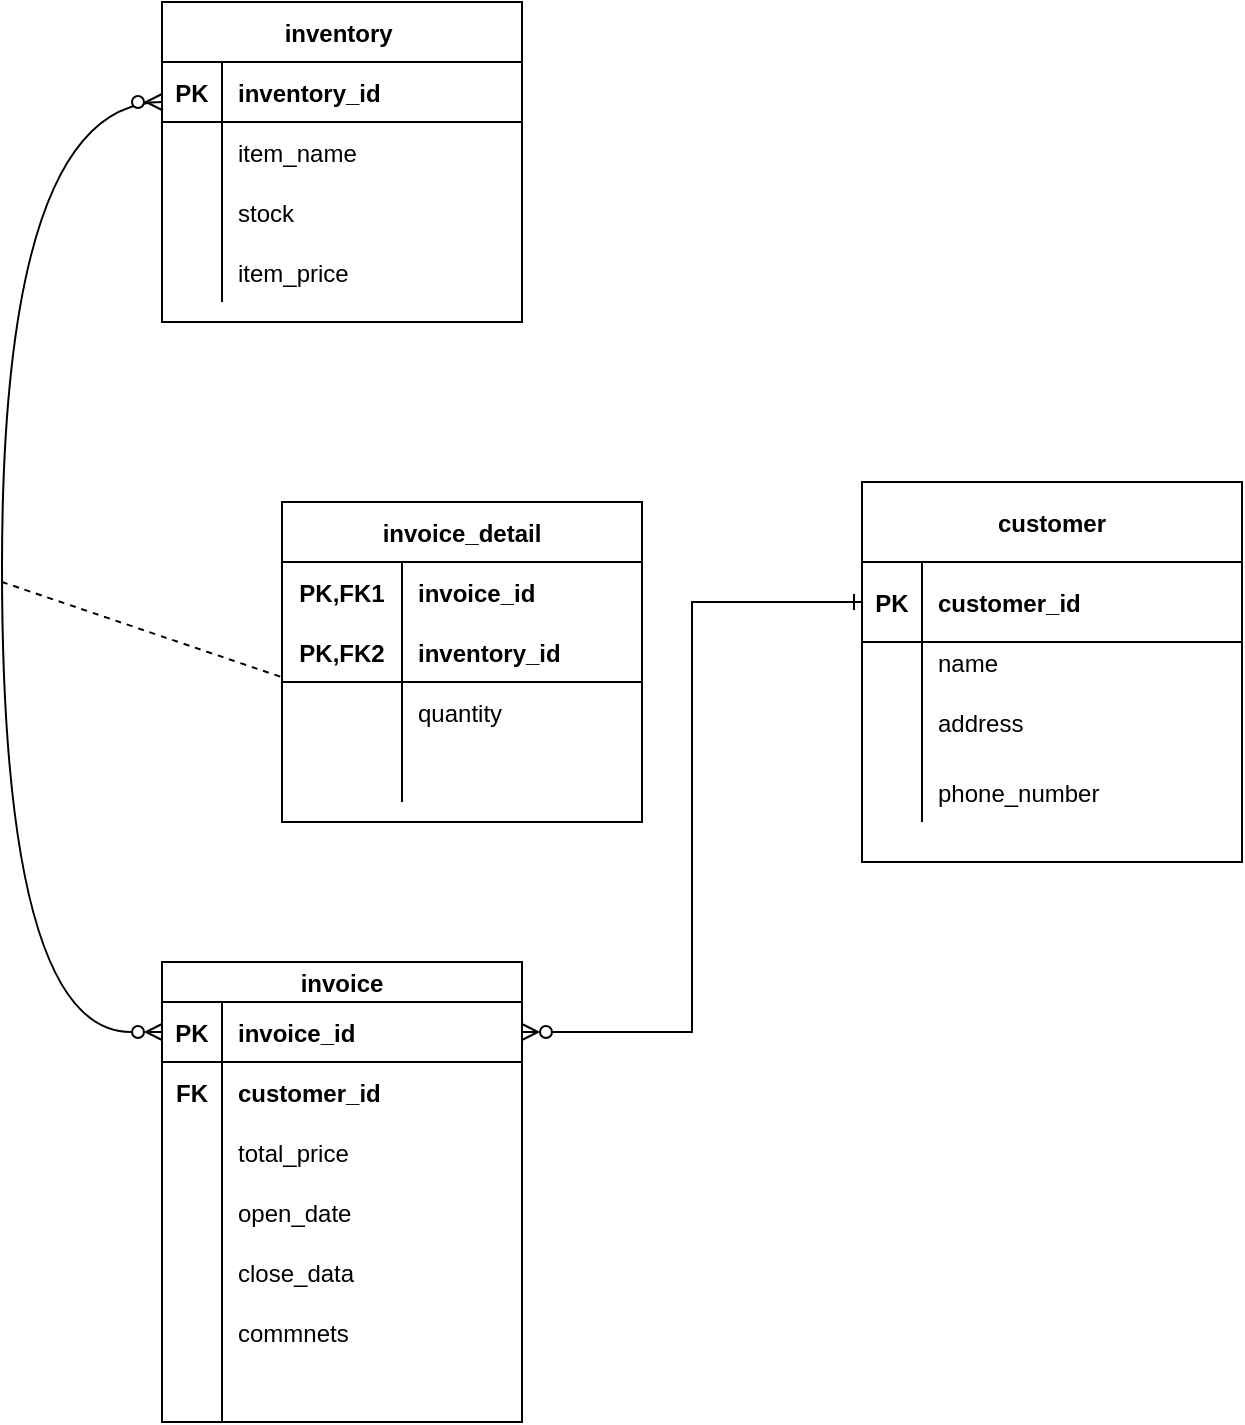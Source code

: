 <mxfile version="20.2.3" type="device"><diagram id="lZAPZN20fjfVMcUU0Zgf" name="Page-1"><mxGraphModel dx="1422" dy="865" grid="1" gridSize="10" guides="1" tooltips="1" connect="1" arrows="1" fold="1" page="1" pageScale="1" pageWidth="850" pageHeight="1100" math="0" shadow="0"><root><mxCell id="0"/><mxCell id="1" parent="0"/><mxCell id="AnkI_iQmqRmagchA7S-w-14" value="customer" style="shape=table;startSize=40;container=1;collapsible=1;childLayout=tableLayout;fixedRows=1;rowLines=0;fontStyle=1;align=center;resizeLast=1;" parent="1" vertex="1"><mxGeometry x="440" y="280" width="190" height="190" as="geometry"/></mxCell><mxCell id="AnkI_iQmqRmagchA7S-w-15" value="" style="shape=tableRow;horizontal=0;startSize=0;swimlaneHead=0;swimlaneBody=0;fillColor=none;collapsible=0;dropTarget=0;points=[[0,0.5],[1,0.5]];portConstraint=eastwest;top=0;left=0;right=0;bottom=1;" parent="AnkI_iQmqRmagchA7S-w-14" vertex="1"><mxGeometry y="40" width="190" height="40" as="geometry"/></mxCell><mxCell id="AnkI_iQmqRmagchA7S-w-16" value="PK" style="shape=partialRectangle;connectable=0;fillColor=none;top=0;left=0;bottom=0;right=0;fontStyle=1;overflow=hidden;" parent="AnkI_iQmqRmagchA7S-w-15" vertex="1"><mxGeometry width="30" height="40" as="geometry"><mxRectangle width="30" height="40" as="alternateBounds"/></mxGeometry></mxCell><mxCell id="AnkI_iQmqRmagchA7S-w-17" value="customer_id" style="shape=partialRectangle;connectable=0;fillColor=none;top=0;left=0;bottom=0;right=0;align=left;spacingLeft=6;fontStyle=1;overflow=hidden;" parent="AnkI_iQmqRmagchA7S-w-15" vertex="1"><mxGeometry x="30" width="160" height="40" as="geometry"><mxRectangle width="160" height="40" as="alternateBounds"/></mxGeometry></mxCell><mxCell id="AnkI_iQmqRmagchA7S-w-18" value="" style="shape=tableRow;horizontal=0;startSize=0;swimlaneHead=0;swimlaneBody=0;fillColor=none;collapsible=0;dropTarget=0;points=[[0,0.5],[1,0.5]];portConstraint=eastwest;top=0;left=0;right=0;bottom=0;" parent="AnkI_iQmqRmagchA7S-w-14" vertex="1"><mxGeometry y="80" width="190" height="20" as="geometry"/></mxCell><mxCell id="AnkI_iQmqRmagchA7S-w-19" value="" style="shape=partialRectangle;connectable=0;fillColor=none;top=0;left=0;bottom=0;right=0;editable=1;overflow=hidden;" parent="AnkI_iQmqRmagchA7S-w-18" vertex="1"><mxGeometry width="30" height="20" as="geometry"><mxRectangle width="30" height="20" as="alternateBounds"/></mxGeometry></mxCell><mxCell id="AnkI_iQmqRmagchA7S-w-20" value="name    " style="shape=partialRectangle;connectable=0;fillColor=none;top=0;left=0;bottom=0;right=0;align=left;spacingLeft=6;overflow=hidden;" parent="AnkI_iQmqRmagchA7S-w-18" vertex="1"><mxGeometry x="30" width="160" height="20" as="geometry"><mxRectangle width="160" height="20" as="alternateBounds"/></mxGeometry></mxCell><mxCell id="AnkI_iQmqRmagchA7S-w-21" value="" style="shape=tableRow;horizontal=0;startSize=0;swimlaneHead=0;swimlaneBody=0;fillColor=none;collapsible=0;dropTarget=0;points=[[0,0.5],[1,0.5]];portConstraint=eastwest;top=0;left=0;right=0;bottom=0;" parent="AnkI_iQmqRmagchA7S-w-14" vertex="1"><mxGeometry y="100" width="190" height="40" as="geometry"/></mxCell><mxCell id="AnkI_iQmqRmagchA7S-w-22" value="" style="shape=partialRectangle;connectable=0;fillColor=none;top=0;left=0;bottom=0;right=0;editable=1;overflow=hidden;" parent="AnkI_iQmqRmagchA7S-w-21" vertex="1"><mxGeometry width="30" height="40" as="geometry"><mxRectangle width="30" height="40" as="alternateBounds"/></mxGeometry></mxCell><mxCell id="AnkI_iQmqRmagchA7S-w-23" value="address" style="shape=partialRectangle;connectable=0;fillColor=none;top=0;left=0;bottom=0;right=0;align=left;spacingLeft=6;overflow=hidden;" parent="AnkI_iQmqRmagchA7S-w-21" vertex="1"><mxGeometry x="30" width="160" height="40" as="geometry"><mxRectangle width="160" height="40" as="alternateBounds"/></mxGeometry></mxCell><mxCell id="AnkI_iQmqRmagchA7S-w-24" value="" style="shape=tableRow;horizontal=0;startSize=0;swimlaneHead=0;swimlaneBody=0;fillColor=none;collapsible=0;dropTarget=0;points=[[0,0.5],[1,0.5]];portConstraint=eastwest;top=0;left=0;right=0;bottom=0;" parent="AnkI_iQmqRmagchA7S-w-14" vertex="1"><mxGeometry y="140" width="190" height="30" as="geometry"/></mxCell><mxCell id="AnkI_iQmqRmagchA7S-w-25" value="" style="shape=partialRectangle;connectable=0;fillColor=none;top=0;left=0;bottom=0;right=0;editable=1;overflow=hidden;" parent="AnkI_iQmqRmagchA7S-w-24" vertex="1"><mxGeometry width="30" height="30" as="geometry"><mxRectangle width="30" height="30" as="alternateBounds"/></mxGeometry></mxCell><mxCell id="AnkI_iQmqRmagchA7S-w-26" value="phone_number" style="shape=partialRectangle;connectable=0;fillColor=none;top=0;left=0;bottom=0;right=0;align=left;spacingLeft=6;overflow=hidden;" parent="AnkI_iQmqRmagchA7S-w-24" vertex="1"><mxGeometry x="30" width="160" height="30" as="geometry"><mxRectangle width="160" height="30" as="alternateBounds"/></mxGeometry></mxCell><mxCell id="AnkI_iQmqRmagchA7S-w-27" value="invoice" style="shape=table;startSize=20;container=1;collapsible=1;childLayout=tableLayout;fixedRows=1;rowLines=0;fontStyle=1;align=center;resizeLast=1;" parent="1" vertex="1"><mxGeometry x="90" y="520" width="180" height="230" as="geometry"/></mxCell><mxCell id="AnkI_iQmqRmagchA7S-w-28" value="" style="shape=tableRow;horizontal=0;startSize=0;swimlaneHead=0;swimlaneBody=0;fillColor=none;collapsible=0;dropTarget=0;points=[[0,0.5],[1,0.5]];portConstraint=eastwest;top=0;left=0;right=0;bottom=1;" parent="AnkI_iQmqRmagchA7S-w-27" vertex="1"><mxGeometry y="20" width="180" height="30" as="geometry"/></mxCell><mxCell id="AnkI_iQmqRmagchA7S-w-29" value="PK" style="shape=partialRectangle;connectable=0;fillColor=none;top=0;left=0;bottom=0;right=0;fontStyle=1;overflow=hidden;" parent="AnkI_iQmqRmagchA7S-w-28" vertex="1"><mxGeometry width="30" height="30" as="geometry"><mxRectangle width="30" height="30" as="alternateBounds"/></mxGeometry></mxCell><mxCell id="AnkI_iQmqRmagchA7S-w-30" value="invoice_id" style="shape=partialRectangle;connectable=0;fillColor=none;top=0;left=0;bottom=0;right=0;align=left;spacingLeft=6;fontStyle=1;overflow=hidden;" parent="AnkI_iQmqRmagchA7S-w-28" vertex="1"><mxGeometry x="30" width="150" height="30" as="geometry"><mxRectangle width="150" height="30" as="alternateBounds"/></mxGeometry></mxCell><mxCell id="AnkI_iQmqRmagchA7S-w-31" value="" style="shape=tableRow;horizontal=0;startSize=0;swimlaneHead=0;swimlaneBody=0;fillColor=none;collapsible=0;dropTarget=0;points=[[0,0.5],[1,0.5]];portConstraint=eastwest;top=0;left=0;right=0;bottom=0;" parent="AnkI_iQmqRmagchA7S-w-27" vertex="1"><mxGeometry y="50" width="180" height="30" as="geometry"/></mxCell><mxCell id="AnkI_iQmqRmagchA7S-w-32" value="FK" style="shape=partialRectangle;connectable=0;fillColor=none;top=0;left=0;bottom=0;right=0;editable=1;overflow=hidden;fontStyle=1" parent="AnkI_iQmqRmagchA7S-w-31" vertex="1"><mxGeometry width="30" height="30" as="geometry"><mxRectangle width="30" height="30" as="alternateBounds"/></mxGeometry></mxCell><mxCell id="AnkI_iQmqRmagchA7S-w-33" value="customer_id" style="shape=partialRectangle;connectable=0;fillColor=none;top=0;left=0;bottom=0;right=0;align=left;spacingLeft=6;overflow=hidden;fontStyle=1" parent="AnkI_iQmqRmagchA7S-w-31" vertex="1"><mxGeometry x="30" width="150" height="30" as="geometry"><mxRectangle width="150" height="30" as="alternateBounds"/></mxGeometry></mxCell><mxCell id="AnkI_iQmqRmagchA7S-w-34" value="" style="shape=tableRow;horizontal=0;startSize=0;swimlaneHead=0;swimlaneBody=0;fillColor=none;collapsible=0;dropTarget=0;points=[[0,0.5],[1,0.5]];portConstraint=eastwest;top=0;left=0;right=0;bottom=0;" parent="AnkI_iQmqRmagchA7S-w-27" vertex="1"><mxGeometry y="80" width="180" height="30" as="geometry"/></mxCell><mxCell id="AnkI_iQmqRmagchA7S-w-35" value="" style="shape=partialRectangle;connectable=0;fillColor=none;top=0;left=0;bottom=0;right=0;editable=1;overflow=hidden;" parent="AnkI_iQmqRmagchA7S-w-34" vertex="1"><mxGeometry width="30" height="30" as="geometry"><mxRectangle width="30" height="30" as="alternateBounds"/></mxGeometry></mxCell><mxCell id="AnkI_iQmqRmagchA7S-w-36" value="total_price" style="shape=partialRectangle;connectable=0;fillColor=none;top=0;left=0;bottom=0;right=0;align=left;spacingLeft=6;overflow=hidden;" parent="AnkI_iQmqRmagchA7S-w-34" vertex="1"><mxGeometry x="30" width="150" height="30" as="geometry"><mxRectangle width="150" height="30" as="alternateBounds"/></mxGeometry></mxCell><mxCell id="AnkI_iQmqRmagchA7S-w-37" value="" style="shape=tableRow;horizontal=0;startSize=0;swimlaneHead=0;swimlaneBody=0;fillColor=none;collapsible=0;dropTarget=0;points=[[0,0.5],[1,0.5]];portConstraint=eastwest;top=0;left=0;right=0;bottom=0;" parent="AnkI_iQmqRmagchA7S-w-27" vertex="1"><mxGeometry y="110" width="180" height="30" as="geometry"/></mxCell><mxCell id="AnkI_iQmqRmagchA7S-w-38" value="" style="shape=partialRectangle;connectable=0;fillColor=none;top=0;left=0;bottom=0;right=0;editable=1;overflow=hidden;" parent="AnkI_iQmqRmagchA7S-w-37" vertex="1"><mxGeometry width="30" height="30" as="geometry"><mxRectangle width="30" height="30" as="alternateBounds"/></mxGeometry></mxCell><mxCell id="AnkI_iQmqRmagchA7S-w-39" value="open_date" style="shape=partialRectangle;connectable=0;fillColor=none;top=0;left=0;bottom=0;right=0;align=left;spacingLeft=6;overflow=hidden;" parent="AnkI_iQmqRmagchA7S-w-37" vertex="1"><mxGeometry x="30" width="150" height="30" as="geometry"><mxRectangle width="150" height="30" as="alternateBounds"/></mxGeometry></mxCell><mxCell id="AnkI_iQmqRmagchA7S-w-73" style="shape=tableRow;horizontal=0;startSize=0;swimlaneHead=0;swimlaneBody=0;fillColor=none;collapsible=0;dropTarget=0;points=[[0,0.5],[1,0.5]];portConstraint=eastwest;top=0;left=0;right=0;bottom=0;" parent="AnkI_iQmqRmagchA7S-w-27" vertex="1"><mxGeometry y="140" width="180" height="30" as="geometry"/></mxCell><mxCell id="AnkI_iQmqRmagchA7S-w-74" style="shape=partialRectangle;connectable=0;fillColor=none;top=0;left=0;bottom=0;right=0;editable=1;overflow=hidden;" parent="AnkI_iQmqRmagchA7S-w-73" vertex="1"><mxGeometry width="30" height="30" as="geometry"><mxRectangle width="30" height="30" as="alternateBounds"/></mxGeometry></mxCell><mxCell id="AnkI_iQmqRmagchA7S-w-75" value="close_data" style="shape=partialRectangle;connectable=0;fillColor=none;top=0;left=0;bottom=0;right=0;align=left;spacingLeft=6;overflow=hidden;" parent="AnkI_iQmqRmagchA7S-w-73" vertex="1"><mxGeometry x="30" width="150" height="30" as="geometry"><mxRectangle width="150" height="30" as="alternateBounds"/></mxGeometry></mxCell><mxCell id="AnkI_iQmqRmagchA7S-w-76" style="shape=tableRow;horizontal=0;startSize=0;swimlaneHead=0;swimlaneBody=0;fillColor=none;collapsible=0;dropTarget=0;points=[[0,0.5],[1,0.5]];portConstraint=eastwest;top=0;left=0;right=0;bottom=0;" parent="AnkI_iQmqRmagchA7S-w-27" vertex="1"><mxGeometry y="170" width="180" height="30" as="geometry"/></mxCell><mxCell id="AnkI_iQmqRmagchA7S-w-77" style="shape=partialRectangle;connectable=0;fillColor=none;top=0;left=0;bottom=0;right=0;editable=1;overflow=hidden;" parent="AnkI_iQmqRmagchA7S-w-76" vertex="1"><mxGeometry width="30" height="30" as="geometry"><mxRectangle width="30" height="30" as="alternateBounds"/></mxGeometry></mxCell><mxCell id="AnkI_iQmqRmagchA7S-w-78" value="commnets" style="shape=partialRectangle;connectable=0;fillColor=none;top=0;left=0;bottom=0;right=0;align=left;spacingLeft=6;overflow=hidden;" parent="AnkI_iQmqRmagchA7S-w-76" vertex="1"><mxGeometry x="30" width="150" height="30" as="geometry"><mxRectangle width="150" height="30" as="alternateBounds"/></mxGeometry></mxCell><mxCell id="gj1kFE711AHCYhEcRcQC-1" style="shape=tableRow;horizontal=0;startSize=0;swimlaneHead=0;swimlaneBody=0;fillColor=none;collapsible=0;dropTarget=0;points=[[0,0.5],[1,0.5]];portConstraint=eastwest;top=0;left=0;right=0;bottom=0;" parent="AnkI_iQmqRmagchA7S-w-27" vertex="1"><mxGeometry y="200" width="180" height="30" as="geometry"/></mxCell><mxCell id="gj1kFE711AHCYhEcRcQC-2" style="shape=partialRectangle;connectable=0;fillColor=none;top=0;left=0;bottom=0;right=0;editable=1;overflow=hidden;" parent="gj1kFE711AHCYhEcRcQC-1" vertex="1"><mxGeometry width="30" height="30" as="geometry"><mxRectangle width="30" height="30" as="alternateBounds"/></mxGeometry></mxCell><mxCell id="gj1kFE711AHCYhEcRcQC-3" style="shape=partialRectangle;connectable=0;fillColor=none;top=0;left=0;bottom=0;right=0;align=left;spacingLeft=6;overflow=hidden;" parent="gj1kFE711AHCYhEcRcQC-1" vertex="1"><mxGeometry x="30" width="150" height="30" as="geometry"><mxRectangle width="150" height="30" as="alternateBounds"/></mxGeometry></mxCell><mxCell id="AnkI_iQmqRmagchA7S-w-40" value="inventory " style="shape=table;startSize=30;container=1;collapsible=1;childLayout=tableLayout;fixedRows=1;rowLines=0;fontStyle=1;align=center;resizeLast=1;" parent="1" vertex="1"><mxGeometry x="90" y="40" width="180" height="160" as="geometry"/></mxCell><mxCell id="AnkI_iQmqRmagchA7S-w-41" value="" style="shape=tableRow;horizontal=0;startSize=0;swimlaneHead=0;swimlaneBody=0;fillColor=none;collapsible=0;dropTarget=0;points=[[0,0.5],[1,0.5]];portConstraint=eastwest;top=0;left=0;right=0;bottom=1;" parent="AnkI_iQmqRmagchA7S-w-40" vertex="1"><mxGeometry y="30" width="180" height="30" as="geometry"/></mxCell><mxCell id="AnkI_iQmqRmagchA7S-w-42" value="PK" style="shape=partialRectangle;connectable=0;fillColor=none;top=0;left=0;bottom=0;right=0;fontStyle=1;overflow=hidden;" parent="AnkI_iQmqRmagchA7S-w-41" vertex="1"><mxGeometry width="30" height="30" as="geometry"><mxRectangle width="30" height="30" as="alternateBounds"/></mxGeometry></mxCell><mxCell id="AnkI_iQmqRmagchA7S-w-43" value="inventory_id" style="shape=partialRectangle;connectable=0;fillColor=none;top=0;left=0;bottom=0;right=0;align=left;spacingLeft=6;fontStyle=1;overflow=hidden;" parent="AnkI_iQmqRmagchA7S-w-41" vertex="1"><mxGeometry x="30" width="150" height="30" as="geometry"><mxRectangle width="150" height="30" as="alternateBounds"/></mxGeometry></mxCell><mxCell id="AnkI_iQmqRmagchA7S-w-44" value="" style="shape=tableRow;horizontal=0;startSize=0;swimlaneHead=0;swimlaneBody=0;fillColor=none;collapsible=0;dropTarget=0;points=[[0,0.5],[1,0.5]];portConstraint=eastwest;top=0;left=0;right=0;bottom=0;" parent="AnkI_iQmqRmagchA7S-w-40" vertex="1"><mxGeometry y="60" width="180" height="30" as="geometry"/></mxCell><mxCell id="AnkI_iQmqRmagchA7S-w-45" value="" style="shape=partialRectangle;connectable=0;fillColor=none;top=0;left=0;bottom=0;right=0;editable=1;overflow=hidden;" parent="AnkI_iQmqRmagchA7S-w-44" vertex="1"><mxGeometry width="30" height="30" as="geometry"><mxRectangle width="30" height="30" as="alternateBounds"/></mxGeometry></mxCell><mxCell id="AnkI_iQmqRmagchA7S-w-46" value="item_name" style="shape=partialRectangle;connectable=0;fillColor=none;top=0;left=0;bottom=0;right=0;align=left;spacingLeft=6;overflow=hidden;" parent="AnkI_iQmqRmagchA7S-w-44" vertex="1"><mxGeometry x="30" width="150" height="30" as="geometry"><mxRectangle width="150" height="30" as="alternateBounds"/></mxGeometry></mxCell><mxCell id="AnkI_iQmqRmagchA7S-w-47" value="" style="shape=tableRow;horizontal=0;startSize=0;swimlaneHead=0;swimlaneBody=0;fillColor=none;collapsible=0;dropTarget=0;points=[[0,0.5],[1,0.5]];portConstraint=eastwest;top=0;left=0;right=0;bottom=0;" parent="AnkI_iQmqRmagchA7S-w-40" vertex="1"><mxGeometry y="90" width="180" height="30" as="geometry"/></mxCell><mxCell id="AnkI_iQmqRmagchA7S-w-48" value="" style="shape=partialRectangle;connectable=0;fillColor=none;top=0;left=0;bottom=0;right=0;editable=1;overflow=hidden;" parent="AnkI_iQmqRmagchA7S-w-47" vertex="1"><mxGeometry width="30" height="30" as="geometry"><mxRectangle width="30" height="30" as="alternateBounds"/></mxGeometry></mxCell><mxCell id="AnkI_iQmqRmagchA7S-w-49" value="stock" style="shape=partialRectangle;connectable=0;fillColor=none;top=0;left=0;bottom=0;right=0;align=left;spacingLeft=6;overflow=hidden;" parent="AnkI_iQmqRmagchA7S-w-47" vertex="1"><mxGeometry x="30" width="150" height="30" as="geometry"><mxRectangle width="150" height="30" as="alternateBounds"/></mxGeometry></mxCell><mxCell id="AnkI_iQmqRmagchA7S-w-50" value="" style="shape=tableRow;horizontal=0;startSize=0;swimlaneHead=0;swimlaneBody=0;fillColor=none;collapsible=0;dropTarget=0;points=[[0,0.5],[1,0.5]];portConstraint=eastwest;top=0;left=0;right=0;bottom=0;" parent="AnkI_iQmqRmagchA7S-w-40" vertex="1"><mxGeometry y="120" width="180" height="30" as="geometry"/></mxCell><mxCell id="AnkI_iQmqRmagchA7S-w-51" value="" style="shape=partialRectangle;connectable=0;fillColor=none;top=0;left=0;bottom=0;right=0;editable=1;overflow=hidden;" parent="AnkI_iQmqRmagchA7S-w-50" vertex="1"><mxGeometry width="30" height="30" as="geometry"><mxRectangle width="30" height="30" as="alternateBounds"/></mxGeometry></mxCell><mxCell id="AnkI_iQmqRmagchA7S-w-52" value="item_price" style="shape=partialRectangle;connectable=0;fillColor=none;top=0;left=0;bottom=0;right=0;align=left;spacingLeft=6;overflow=hidden;" parent="AnkI_iQmqRmagchA7S-w-50" vertex="1"><mxGeometry x="30" width="150" height="30" as="geometry"><mxRectangle width="150" height="30" as="alternateBounds"/></mxGeometry></mxCell><mxCell id="AnkI_iQmqRmagchA7S-w-53" value="invoice_detail" style="shape=table;startSize=30;container=1;collapsible=1;childLayout=tableLayout;fixedRows=1;rowLines=0;fontStyle=1;align=center;resizeLast=1;" parent="1" vertex="1"><mxGeometry x="150" y="290" width="180" height="160" as="geometry"/></mxCell><mxCell id="AnkI_iQmqRmagchA7S-w-54" value="" style="shape=tableRow;horizontal=0;startSize=0;swimlaneHead=0;swimlaneBody=0;fillColor=none;collapsible=0;dropTarget=0;points=[[0,0.5],[1,0.5]];portConstraint=eastwest;top=0;left=0;right=0;bottom=0;" parent="AnkI_iQmqRmagchA7S-w-53" vertex="1"><mxGeometry y="30" width="180" height="30" as="geometry"/></mxCell><mxCell id="AnkI_iQmqRmagchA7S-w-55" value="PK,FK1" style="shape=partialRectangle;connectable=0;fillColor=none;top=0;left=0;bottom=0;right=0;fontStyle=1;overflow=hidden;" parent="AnkI_iQmqRmagchA7S-w-54" vertex="1"><mxGeometry width="60" height="30" as="geometry"><mxRectangle width="60" height="30" as="alternateBounds"/></mxGeometry></mxCell><mxCell id="AnkI_iQmqRmagchA7S-w-56" value="invoice_id" style="shape=partialRectangle;connectable=0;fillColor=none;top=0;left=0;bottom=0;right=0;align=left;spacingLeft=6;fontStyle=1;overflow=hidden;" parent="AnkI_iQmqRmagchA7S-w-54" vertex="1"><mxGeometry x="60" width="120" height="30" as="geometry"><mxRectangle width="120" height="30" as="alternateBounds"/></mxGeometry></mxCell><mxCell id="AnkI_iQmqRmagchA7S-w-57" value="" style="shape=tableRow;horizontal=0;startSize=0;swimlaneHead=0;swimlaneBody=0;fillColor=none;collapsible=0;dropTarget=0;points=[[0,0.5],[1,0.5]];portConstraint=eastwest;top=0;left=0;right=0;bottom=1;" parent="AnkI_iQmqRmagchA7S-w-53" vertex="1"><mxGeometry y="60" width="180" height="30" as="geometry"/></mxCell><mxCell id="AnkI_iQmqRmagchA7S-w-58" value="PK,FK2" style="shape=partialRectangle;connectable=0;fillColor=none;top=0;left=0;bottom=0;right=0;fontStyle=1;overflow=hidden;" parent="AnkI_iQmqRmagchA7S-w-57" vertex="1"><mxGeometry width="60" height="30" as="geometry"><mxRectangle width="60" height="30" as="alternateBounds"/></mxGeometry></mxCell><mxCell id="AnkI_iQmqRmagchA7S-w-59" value="inventory_id" style="shape=partialRectangle;connectable=0;fillColor=none;top=0;left=0;bottom=0;right=0;align=left;spacingLeft=6;fontStyle=1;overflow=hidden;" parent="AnkI_iQmqRmagchA7S-w-57" vertex="1"><mxGeometry x="60" width="120" height="30" as="geometry"><mxRectangle width="120" height="30" as="alternateBounds"/></mxGeometry></mxCell><mxCell id="AnkI_iQmqRmagchA7S-w-60" value="" style="shape=tableRow;horizontal=0;startSize=0;swimlaneHead=0;swimlaneBody=0;fillColor=none;collapsible=0;dropTarget=0;points=[[0,0.5],[1,0.5]];portConstraint=eastwest;top=0;left=0;right=0;bottom=0;" parent="AnkI_iQmqRmagchA7S-w-53" vertex="1"><mxGeometry y="90" width="180" height="30" as="geometry"/></mxCell><mxCell id="AnkI_iQmqRmagchA7S-w-61" value="" style="shape=partialRectangle;connectable=0;fillColor=none;top=0;left=0;bottom=0;right=0;editable=1;overflow=hidden;" parent="AnkI_iQmqRmagchA7S-w-60" vertex="1"><mxGeometry width="60" height="30" as="geometry"><mxRectangle width="60" height="30" as="alternateBounds"/></mxGeometry></mxCell><mxCell id="AnkI_iQmqRmagchA7S-w-62" value="quantity" style="shape=partialRectangle;connectable=0;fillColor=none;top=0;left=0;bottom=0;right=0;align=left;spacingLeft=6;overflow=hidden;" parent="AnkI_iQmqRmagchA7S-w-60" vertex="1"><mxGeometry x="60" width="120" height="30" as="geometry"><mxRectangle width="120" height="30" as="alternateBounds"/></mxGeometry></mxCell><mxCell id="AnkI_iQmqRmagchA7S-w-63" value="" style="shape=tableRow;horizontal=0;startSize=0;swimlaneHead=0;swimlaneBody=0;fillColor=none;collapsible=0;dropTarget=0;points=[[0,0.5],[1,0.5]];portConstraint=eastwest;top=0;left=0;right=0;bottom=0;" parent="AnkI_iQmqRmagchA7S-w-53" vertex="1"><mxGeometry y="120" width="180" height="30" as="geometry"/></mxCell><mxCell id="AnkI_iQmqRmagchA7S-w-64" value="" style="shape=partialRectangle;connectable=0;fillColor=none;top=0;left=0;bottom=0;right=0;editable=1;overflow=hidden;" parent="AnkI_iQmqRmagchA7S-w-63" vertex="1"><mxGeometry width="60" height="30" as="geometry"><mxRectangle width="60" height="30" as="alternateBounds"/></mxGeometry></mxCell><mxCell id="AnkI_iQmqRmagchA7S-w-65" value="" style="shape=partialRectangle;connectable=0;fillColor=none;top=0;left=0;bottom=0;right=0;align=left;spacingLeft=6;overflow=hidden;" parent="AnkI_iQmqRmagchA7S-w-63" vertex="1"><mxGeometry x="60" width="120" height="30" as="geometry"><mxRectangle width="120" height="30" as="alternateBounds"/></mxGeometry></mxCell><mxCell id="AnkI_iQmqRmagchA7S-w-79" value="" style="fontSize=12;html=1;endArrow=ERzeroToMany;endFill=1;rounded=0;exitX=0;exitY=0.5;exitDx=0;exitDy=0;edgeStyle=orthogonalEdgeStyle;curved=1;startArrow=ERzeroToMany;startFill=0;" parent="1" source="AnkI_iQmqRmagchA7S-w-28" target="AnkI_iQmqRmagchA7S-w-41" edge="1"><mxGeometry width="100" height="100" relative="1" as="geometry"><mxPoint x="85" y="615" as="sourcePoint"/><mxPoint x="60" y="120" as="targetPoint"/><Array as="points"><mxPoint x="10" y="555"/><mxPoint x="10" y="90"/></Array></mxGeometry></mxCell><mxCell id="AnkI_iQmqRmagchA7S-w-80" value="" style="endArrow=none;html=1;rounded=0;curved=1;entryX=0.006;entryY=-0.067;entryDx=0;entryDy=0;entryPerimeter=0;dashed=1;" parent="1" target="AnkI_iQmqRmagchA7S-w-60" edge="1"><mxGeometry relative="1" as="geometry"><mxPoint x="10" y="330" as="sourcePoint"/><mxPoint x="106.05" y="364" as="targetPoint"/></mxGeometry></mxCell><mxCell id="AnkI_iQmqRmagchA7S-w-81" value="" style="endArrow=ERone;html=1;rounded=0;exitX=1;exitY=0.5;exitDx=0;exitDy=0;startArrow=ERzeroToMany;startFill=0;endFill=0;entryX=0;entryY=0.5;entryDx=0;entryDy=0;edgeStyle=orthogonalEdgeStyle;" parent="1" source="AnkI_iQmqRmagchA7S-w-28" target="AnkI_iQmqRmagchA7S-w-15" edge="1"><mxGeometry width="50" height="50" relative="1" as="geometry"><mxPoint x="320" y="600" as="sourcePoint"/><mxPoint x="370" y="550" as="targetPoint"/></mxGeometry></mxCell></root></mxGraphModel></diagram></mxfile>